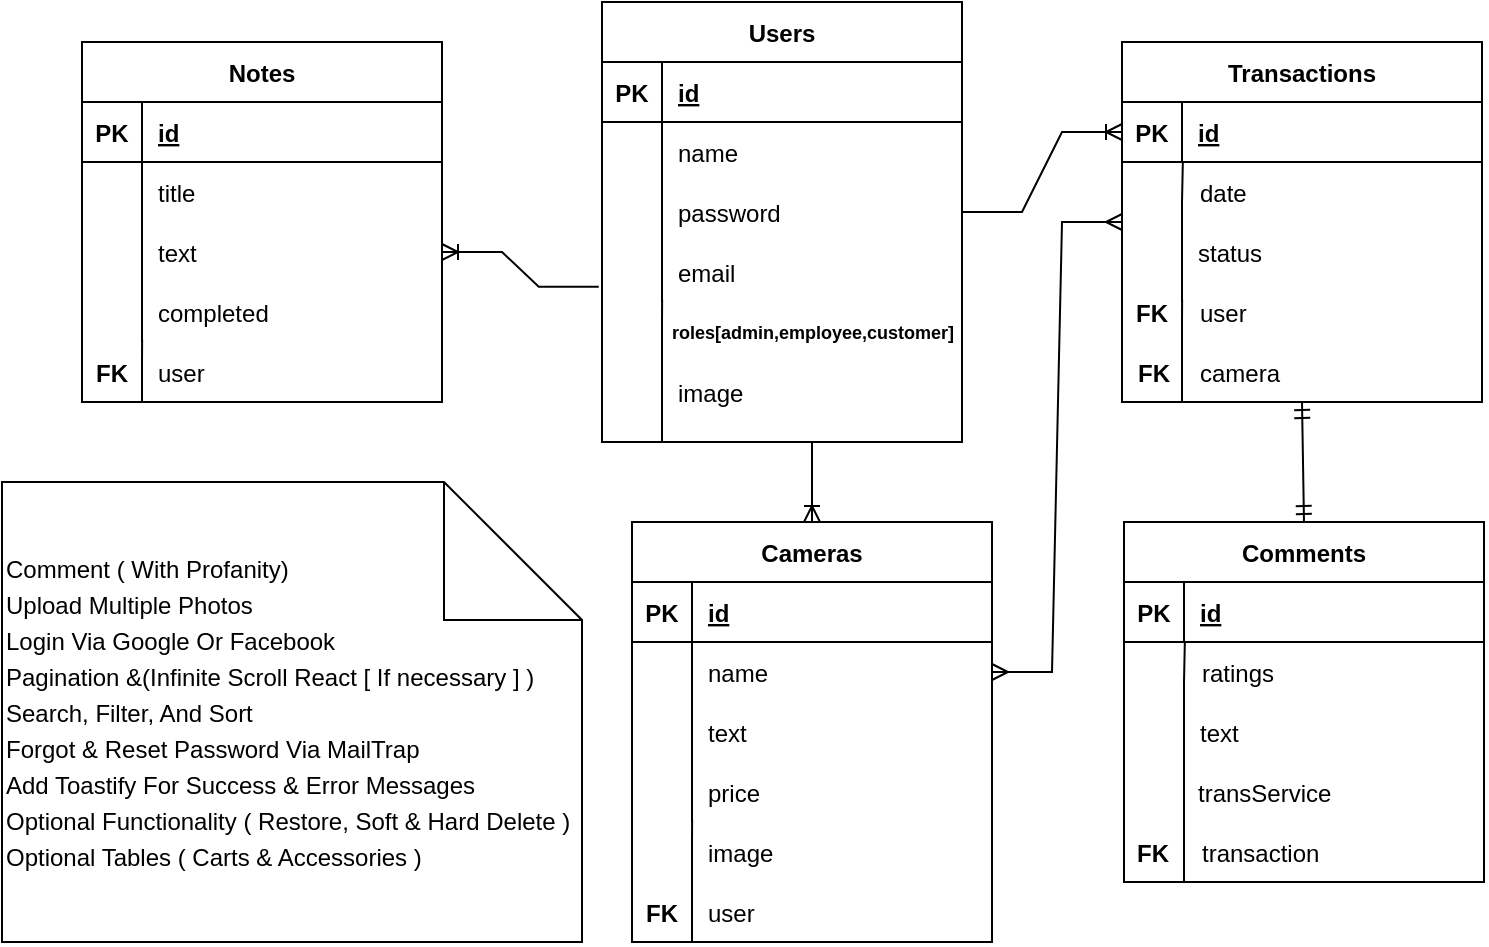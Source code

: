 <mxfile version="21.2.1" type="github">
  <diagram id="rnDesP9-kiOVIk-wL_8O" name="Page-1">
    <mxGraphModel dx="1050" dy="541" grid="1" gridSize="10" guides="1" tooltips="1" connect="1" arrows="1" fold="1" page="1" pageScale="1" pageWidth="850" pageHeight="1100" math="0" shadow="0">
      <root>
        <mxCell id="0" />
        <mxCell id="1" parent="0" />
        <mxCell id="3eqNPOFg3Ozrto4ueRBY-7" value="Users" style="shape=table;startSize=30;container=1;collapsible=1;childLayout=tableLayout;fixedRows=1;rowLines=0;fontStyle=1;align=center;resizeLast=1;" parent="1" vertex="1">
          <mxGeometry x="740" y="270" width="180" height="220" as="geometry" />
        </mxCell>
        <mxCell id="3eqNPOFg3Ozrto4ueRBY-8" value="" style="shape=tableRow;horizontal=0;startSize=0;swimlaneHead=0;swimlaneBody=0;fillColor=none;collapsible=0;dropTarget=0;points=[[0,0.5],[1,0.5]];portConstraint=eastwest;top=0;left=0;right=0;bottom=1;" parent="3eqNPOFg3Ozrto4ueRBY-7" vertex="1">
          <mxGeometry y="30" width="180" height="30" as="geometry" />
        </mxCell>
        <mxCell id="3eqNPOFg3Ozrto4ueRBY-9" value="PK" style="shape=partialRectangle;connectable=0;fillColor=none;top=0;left=0;bottom=0;right=0;fontStyle=1;overflow=hidden;" parent="3eqNPOFg3Ozrto4ueRBY-8" vertex="1">
          <mxGeometry width="30" height="30" as="geometry">
            <mxRectangle width="30" height="30" as="alternateBounds" />
          </mxGeometry>
        </mxCell>
        <mxCell id="3eqNPOFg3Ozrto4ueRBY-10" value="id" style="shape=partialRectangle;connectable=0;fillColor=none;top=0;left=0;bottom=0;right=0;align=left;spacingLeft=6;fontStyle=5;overflow=hidden;" parent="3eqNPOFg3Ozrto4ueRBY-8" vertex="1">
          <mxGeometry x="30" width="150" height="30" as="geometry">
            <mxRectangle width="150" height="30" as="alternateBounds" />
          </mxGeometry>
        </mxCell>
        <mxCell id="3eqNPOFg3Ozrto4ueRBY-11" value="" style="shape=tableRow;horizontal=0;startSize=0;swimlaneHead=0;swimlaneBody=0;fillColor=none;collapsible=0;dropTarget=0;points=[[0,0.5],[1,0.5]];portConstraint=eastwest;top=0;left=0;right=0;bottom=0;" parent="3eqNPOFg3Ozrto4ueRBY-7" vertex="1">
          <mxGeometry y="60" width="180" height="30" as="geometry" />
        </mxCell>
        <mxCell id="3eqNPOFg3Ozrto4ueRBY-12" value="" style="shape=partialRectangle;connectable=0;fillColor=none;top=0;left=0;bottom=0;right=0;editable=1;overflow=hidden;" parent="3eqNPOFg3Ozrto4ueRBY-11" vertex="1">
          <mxGeometry width="30" height="30" as="geometry">
            <mxRectangle width="30" height="30" as="alternateBounds" />
          </mxGeometry>
        </mxCell>
        <mxCell id="3eqNPOFg3Ozrto4ueRBY-13" value="name" style="shape=partialRectangle;connectable=0;fillColor=none;top=0;left=0;bottom=0;right=0;align=left;spacingLeft=6;overflow=hidden;" parent="3eqNPOFg3Ozrto4ueRBY-11" vertex="1">
          <mxGeometry x="30" width="150" height="30" as="geometry">
            <mxRectangle width="150" height="30" as="alternateBounds" />
          </mxGeometry>
        </mxCell>
        <mxCell id="3eqNPOFg3Ozrto4ueRBY-14" value="" style="shape=tableRow;horizontal=0;startSize=0;swimlaneHead=0;swimlaneBody=0;fillColor=none;collapsible=0;dropTarget=0;points=[[0,0.5],[1,0.5]];portConstraint=eastwest;top=0;left=0;right=0;bottom=0;" parent="3eqNPOFg3Ozrto4ueRBY-7" vertex="1">
          <mxGeometry y="90" width="180" height="30" as="geometry" />
        </mxCell>
        <mxCell id="3eqNPOFg3Ozrto4ueRBY-15" value="" style="shape=partialRectangle;connectable=0;fillColor=none;top=0;left=0;bottom=0;right=0;editable=1;overflow=hidden;" parent="3eqNPOFg3Ozrto4ueRBY-14" vertex="1">
          <mxGeometry width="30" height="30" as="geometry">
            <mxRectangle width="30" height="30" as="alternateBounds" />
          </mxGeometry>
        </mxCell>
        <mxCell id="3eqNPOFg3Ozrto4ueRBY-16" value="password" style="shape=partialRectangle;connectable=0;fillColor=none;top=0;left=0;bottom=0;right=0;align=left;spacingLeft=6;overflow=hidden;" parent="3eqNPOFg3Ozrto4ueRBY-14" vertex="1">
          <mxGeometry x="30" width="150" height="30" as="geometry">
            <mxRectangle width="150" height="30" as="alternateBounds" />
          </mxGeometry>
        </mxCell>
        <mxCell id="3eqNPOFg3Ozrto4ueRBY-17" value="" style="shape=tableRow;horizontal=0;startSize=0;swimlaneHead=0;swimlaneBody=0;fillColor=none;collapsible=0;dropTarget=0;points=[[0,0.5],[1,0.5]];portConstraint=eastwest;top=0;left=0;right=0;bottom=0;" parent="3eqNPOFg3Ozrto4ueRBY-7" vertex="1">
          <mxGeometry y="120" width="180" height="30" as="geometry" />
        </mxCell>
        <mxCell id="3eqNPOFg3Ozrto4ueRBY-18" value="" style="shape=partialRectangle;connectable=0;fillColor=none;top=0;left=0;bottom=0;right=0;editable=1;overflow=hidden;" parent="3eqNPOFg3Ozrto4ueRBY-17" vertex="1">
          <mxGeometry width="30" height="30" as="geometry">
            <mxRectangle width="30" height="30" as="alternateBounds" />
          </mxGeometry>
        </mxCell>
        <mxCell id="3eqNPOFg3Ozrto4ueRBY-19" value="email" style="shape=partialRectangle;connectable=0;fillColor=none;top=0;left=0;bottom=0;right=0;align=left;spacingLeft=6;overflow=hidden;" parent="3eqNPOFg3Ozrto4ueRBY-17" vertex="1">
          <mxGeometry x="30" width="150" height="30" as="geometry">
            <mxRectangle width="150" height="30" as="alternateBounds" />
          </mxGeometry>
        </mxCell>
        <mxCell id="3eqNPOFg3Ozrto4ueRBY-34" value="" style="endArrow=none;html=1;rounded=0;exitX=0.167;exitY=0.96;exitDx=0;exitDy=0;exitPerimeter=0;" parent="1" source="3eqNPOFg3Ozrto4ueRBY-17" edge="1">
          <mxGeometry relative="1" as="geometry">
            <mxPoint x="710" y="450" as="sourcePoint" />
            <mxPoint x="770" y="490" as="targetPoint" />
            <Array as="points">
              <mxPoint x="770" y="430" />
            </Array>
          </mxGeometry>
        </mxCell>
        <mxCell id="3eqNPOFg3Ozrto4ueRBY-98" value="roles[admin,employee,customer]" style="shape=partialRectangle;connectable=0;fillColor=none;top=0;left=0;bottom=0;right=0;align=left;spacingLeft=3;overflow=hidden;fontSize=9;fontStyle=1" parent="1" vertex="1">
          <mxGeometry x="770" y="420" width="150" height="30" as="geometry">
            <mxRectangle width="150" height="30" as="alternateBounds" />
          </mxGeometry>
        </mxCell>
        <mxCell id="3eqNPOFg3Ozrto4ueRBY-128" value="Cameras" style="shape=table;startSize=30;container=1;collapsible=1;childLayout=tableLayout;fixedRows=1;rowLines=0;fontStyle=1;align=center;resizeLast=1;" parent="1" vertex="1">
          <mxGeometry x="755" y="530" width="180" height="210" as="geometry" />
        </mxCell>
        <mxCell id="3eqNPOFg3Ozrto4ueRBY-129" value="" style="shape=tableRow;horizontal=0;startSize=0;swimlaneHead=0;swimlaneBody=0;fillColor=none;collapsible=0;dropTarget=0;points=[[0,0.5],[1,0.5]];portConstraint=eastwest;top=0;left=0;right=0;bottom=1;" parent="3eqNPOFg3Ozrto4ueRBY-128" vertex="1">
          <mxGeometry y="30" width="180" height="30" as="geometry" />
        </mxCell>
        <mxCell id="3eqNPOFg3Ozrto4ueRBY-130" value="PK" style="shape=partialRectangle;connectable=0;fillColor=none;top=0;left=0;bottom=0;right=0;fontStyle=1;overflow=hidden;" parent="3eqNPOFg3Ozrto4ueRBY-129" vertex="1">
          <mxGeometry width="30" height="30" as="geometry">
            <mxRectangle width="30" height="30" as="alternateBounds" />
          </mxGeometry>
        </mxCell>
        <mxCell id="3eqNPOFg3Ozrto4ueRBY-131" value="id" style="shape=partialRectangle;connectable=0;fillColor=none;top=0;left=0;bottom=0;right=0;align=left;spacingLeft=6;fontStyle=5;overflow=hidden;" parent="3eqNPOFg3Ozrto4ueRBY-129" vertex="1">
          <mxGeometry x="30" width="150" height="30" as="geometry">
            <mxRectangle width="150" height="30" as="alternateBounds" />
          </mxGeometry>
        </mxCell>
        <mxCell id="3eqNPOFg3Ozrto4ueRBY-132" value="" style="shape=tableRow;horizontal=0;startSize=0;swimlaneHead=0;swimlaneBody=0;fillColor=none;collapsible=0;dropTarget=0;points=[[0,0.5],[1,0.5]];portConstraint=eastwest;top=0;left=0;right=0;bottom=0;" parent="3eqNPOFg3Ozrto4ueRBY-128" vertex="1">
          <mxGeometry y="60" width="180" height="30" as="geometry" />
        </mxCell>
        <mxCell id="3eqNPOFg3Ozrto4ueRBY-133" value="" style="shape=partialRectangle;connectable=0;fillColor=none;top=0;left=0;bottom=0;right=0;editable=1;overflow=hidden;" parent="3eqNPOFg3Ozrto4ueRBY-132" vertex="1">
          <mxGeometry width="30" height="30" as="geometry">
            <mxRectangle width="30" height="30" as="alternateBounds" />
          </mxGeometry>
        </mxCell>
        <mxCell id="3eqNPOFg3Ozrto4ueRBY-134" value="name" style="shape=partialRectangle;connectable=0;fillColor=none;top=0;left=0;bottom=0;right=0;align=left;spacingLeft=6;overflow=hidden;" parent="3eqNPOFg3Ozrto4ueRBY-132" vertex="1">
          <mxGeometry x="30" width="150" height="30" as="geometry">
            <mxRectangle width="150" height="30" as="alternateBounds" />
          </mxGeometry>
        </mxCell>
        <mxCell id="3eqNPOFg3Ozrto4ueRBY-135" value="" style="shape=tableRow;horizontal=0;startSize=0;swimlaneHead=0;swimlaneBody=0;fillColor=none;collapsible=0;dropTarget=0;points=[[0,0.5],[1,0.5]];portConstraint=eastwest;top=0;left=0;right=0;bottom=0;" parent="3eqNPOFg3Ozrto4ueRBY-128" vertex="1">
          <mxGeometry y="90" width="180" height="30" as="geometry" />
        </mxCell>
        <mxCell id="3eqNPOFg3Ozrto4ueRBY-136" value="" style="shape=partialRectangle;connectable=0;fillColor=none;top=0;left=0;bottom=0;right=0;editable=1;overflow=hidden;" parent="3eqNPOFg3Ozrto4ueRBY-135" vertex="1">
          <mxGeometry width="30" height="30" as="geometry">
            <mxRectangle width="30" height="30" as="alternateBounds" />
          </mxGeometry>
        </mxCell>
        <mxCell id="3eqNPOFg3Ozrto4ueRBY-137" value="text" style="shape=partialRectangle;connectable=0;fillColor=none;top=0;left=0;bottom=0;right=0;align=left;spacingLeft=6;overflow=hidden;" parent="3eqNPOFg3Ozrto4ueRBY-135" vertex="1">
          <mxGeometry x="30" width="150" height="30" as="geometry">
            <mxRectangle width="150" height="30" as="alternateBounds" />
          </mxGeometry>
        </mxCell>
        <mxCell id="3eqNPOFg3Ozrto4ueRBY-138" value="" style="shape=tableRow;horizontal=0;startSize=0;swimlaneHead=0;swimlaneBody=0;fillColor=none;collapsible=0;dropTarget=0;points=[[0,0.5],[1,0.5]];portConstraint=eastwest;top=0;left=0;right=0;bottom=0;" parent="3eqNPOFg3Ozrto4ueRBY-128" vertex="1">
          <mxGeometry y="120" width="180" height="30" as="geometry" />
        </mxCell>
        <mxCell id="3eqNPOFg3Ozrto4ueRBY-139" value="" style="shape=partialRectangle;connectable=0;fillColor=none;top=0;left=0;bottom=0;right=0;editable=1;overflow=hidden;" parent="3eqNPOFg3Ozrto4ueRBY-138" vertex="1">
          <mxGeometry width="30" height="30" as="geometry">
            <mxRectangle width="30" height="30" as="alternateBounds" />
          </mxGeometry>
        </mxCell>
        <mxCell id="3eqNPOFg3Ozrto4ueRBY-140" value="price" style="shape=partialRectangle;connectable=0;fillColor=none;top=0;left=0;bottom=0;right=0;align=left;spacingLeft=6;overflow=hidden;" parent="3eqNPOFg3Ozrto4ueRBY-138" vertex="1">
          <mxGeometry x="30" width="150" height="30" as="geometry">
            <mxRectangle width="150" height="30" as="alternateBounds" />
          </mxGeometry>
        </mxCell>
        <mxCell id="3eqNPOFg3Ozrto4ueRBY-141" value="" style="endArrow=none;html=1;rounded=0;exitX=0.167;exitY=0.96;exitDx=0;exitDy=0;exitPerimeter=0;" parent="1" source="3eqNPOFg3Ozrto4ueRBY-138" edge="1">
          <mxGeometry relative="1" as="geometry">
            <mxPoint x="725" y="710" as="sourcePoint" />
            <mxPoint x="785" y="740" as="targetPoint" />
            <Array as="points">
              <mxPoint x="785" y="690" />
            </Array>
          </mxGeometry>
        </mxCell>
        <mxCell id="3eqNPOFg3Ozrto4ueRBY-142" value="user" style="shape=partialRectangle;connectable=0;fillColor=none;top=0;left=0;bottom=0;right=0;align=left;spacingLeft=6;overflow=hidden;fontStyle=0" parent="1" vertex="1">
          <mxGeometry x="785" y="710" width="150" height="30" as="geometry">
            <mxRectangle width="150" height="30" as="alternateBounds" />
          </mxGeometry>
        </mxCell>
        <mxCell id="3eqNPOFg3Ozrto4ueRBY-206" value="image" style="shape=partialRectangle;connectable=0;fillColor=none;top=0;left=0;bottom=0;right=0;align=left;spacingLeft=6;overflow=hidden;" parent="1" vertex="1">
          <mxGeometry x="785" y="680" width="150" height="30" as="geometry">
            <mxRectangle width="150" height="30" as="alternateBounds" />
          </mxGeometry>
        </mxCell>
        <mxCell id="3eqNPOFg3Ozrto4ueRBY-228" value="Transactions" style="shape=table;startSize=30;container=1;collapsible=1;childLayout=tableLayout;fixedRows=1;rowLines=0;fontStyle=1;align=center;resizeLast=1;" parent="1" vertex="1">
          <mxGeometry x="1000" y="290" width="180" height="180" as="geometry" />
        </mxCell>
        <mxCell id="3eqNPOFg3Ozrto4ueRBY-229" value="" style="shape=tableRow;horizontal=0;startSize=0;swimlaneHead=0;swimlaneBody=0;fillColor=none;collapsible=0;dropTarget=0;points=[[0,0.5],[1,0.5]];portConstraint=eastwest;top=0;left=0;right=0;bottom=1;" parent="3eqNPOFg3Ozrto4ueRBY-228" vertex="1">
          <mxGeometry y="30" width="180" height="30" as="geometry" />
        </mxCell>
        <mxCell id="3eqNPOFg3Ozrto4ueRBY-230" value="PK" style="shape=partialRectangle;connectable=0;fillColor=none;top=0;left=0;bottom=0;right=0;fontStyle=1;overflow=hidden;" parent="3eqNPOFg3Ozrto4ueRBY-229" vertex="1">
          <mxGeometry width="30" height="30" as="geometry">
            <mxRectangle width="30" height="30" as="alternateBounds" />
          </mxGeometry>
        </mxCell>
        <mxCell id="3eqNPOFg3Ozrto4ueRBY-231" value="id" style="shape=partialRectangle;connectable=0;fillColor=none;top=0;left=0;bottom=0;right=0;align=left;spacingLeft=6;fontStyle=5;overflow=hidden;" parent="3eqNPOFg3Ozrto4ueRBY-229" vertex="1">
          <mxGeometry x="30" width="150" height="30" as="geometry">
            <mxRectangle width="150" height="30" as="alternateBounds" />
          </mxGeometry>
        </mxCell>
        <mxCell id="3eqNPOFg3Ozrto4ueRBY-233" value="date" style="shape=partialRectangle;connectable=0;fillColor=none;top=0;left=0;bottom=0;right=0;align=left;spacingLeft=6;fontStyle=0;overflow=hidden;" parent="1" vertex="1">
          <mxGeometry x="1031" y="350" width="150" height="30" as="geometry">
            <mxRectangle width="150" height="30" as="alternateBounds" />
          </mxGeometry>
        </mxCell>
        <mxCell id="3eqNPOFg3Ozrto4ueRBY-234" value="" style="endArrow=none;html=1;rounded=0;exitX=0.169;exitY=1.002;exitDx=0;exitDy=0;exitPerimeter=0;" parent="1" source="3eqNPOFg3Ozrto4ueRBY-229" edge="1">
          <mxGeometry relative="1" as="geometry">
            <mxPoint x="1035" y="359" as="sourcePoint" />
            <mxPoint x="1030" y="420" as="targetPoint" />
            <Array as="points">
              <mxPoint x="1030" y="370" />
            </Array>
          </mxGeometry>
        </mxCell>
        <mxCell id="3eqNPOFg3Ozrto4ueRBY-236" value="status" style="shape=partialRectangle;connectable=0;fillColor=none;top=0;left=0;bottom=0;right=0;align=left;spacingLeft=6;fontStyle=0;overflow=hidden;" parent="1" vertex="1">
          <mxGeometry x="1030" y="380" width="150" height="30" as="geometry">
            <mxRectangle width="150" height="30" as="alternateBounds" />
          </mxGeometry>
        </mxCell>
        <mxCell id="3eqNPOFg3Ozrto4ueRBY-237" value="FK" style="shape=partialRectangle;connectable=0;fillColor=none;top=0;left=0;bottom=0;right=0;fontStyle=1;overflow=hidden;" parent="1" vertex="1">
          <mxGeometry x="755" y="710" width="30" height="30" as="geometry">
            <mxRectangle width="30" height="30" as="alternateBounds" />
          </mxGeometry>
        </mxCell>
        <mxCell id="3eqNPOFg3Ozrto4ueRBY-238" value="" style="endArrow=none;html=1;rounded=0;exitX=0.167;exitY=0.96;exitDx=0;exitDy=0;exitPerimeter=0;" parent="1" edge="1">
          <mxGeometry relative="1" as="geometry">
            <mxPoint x="1030.06" y="418.8" as="sourcePoint" />
            <mxPoint x="1030" y="470" as="targetPoint" />
            <Array as="points">
              <mxPoint x="1030" y="430" />
            </Array>
          </mxGeometry>
        </mxCell>
        <mxCell id="3eqNPOFg3Ozrto4ueRBY-239" value="user" style="shape=partialRectangle;connectable=0;fillColor=none;top=0;left=0;bottom=0;right=0;align=left;spacingLeft=6;fontStyle=0;overflow=hidden;" parent="1" vertex="1">
          <mxGeometry x="1031" y="410" width="150" height="30" as="geometry">
            <mxRectangle width="150" height="30" as="alternateBounds" />
          </mxGeometry>
        </mxCell>
        <mxCell id="3eqNPOFg3Ozrto4ueRBY-240" value="FK" style="shape=partialRectangle;connectable=0;fillColor=none;top=0;left=0;bottom=0;right=0;fontStyle=1;overflow=hidden;" parent="1" vertex="1">
          <mxGeometry x="1000" y="410" width="30" height="30" as="geometry">
            <mxRectangle width="30" height="30" as="alternateBounds" />
          </mxGeometry>
        </mxCell>
        <mxCell id="3eqNPOFg3Ozrto4ueRBY-241" value="" style="edgeStyle=entityRelationEdgeStyle;fontSize=12;html=1;endArrow=ERoneToMany;rounded=0;" parent="1" source="3eqNPOFg3Ozrto4ueRBY-14" target="3eqNPOFg3Ozrto4ueRBY-229" edge="1">
          <mxGeometry width="100" height="100" relative="1" as="geometry">
            <mxPoint x="1185" y="375" as="sourcePoint" />
            <mxPoint x="1010" y="510" as="targetPoint" />
          </mxGeometry>
        </mxCell>
        <mxCell id="3eqNPOFg3Ozrto4ueRBY-256" value="" style="edgeStyle=entityRelationEdgeStyle;fontSize=12;html=1;endArrow=ERmany;startArrow=ERmany;rounded=0;entryX=0;entryY=0.5;entryDx=0;entryDy=0;" parent="1" source="3eqNPOFg3Ozrto4ueRBY-132" target="3eqNPOFg3Ozrto4ueRBY-228" edge="1">
          <mxGeometry width="100" height="100" relative="1" as="geometry">
            <mxPoint x="1175" y="550" as="sourcePoint" />
            <mxPoint x="1215" y="550" as="targetPoint" />
          </mxGeometry>
        </mxCell>
        <mxCell id="3eqNPOFg3Ozrto4ueRBY-260" value="image" style="shape=partialRectangle;connectable=0;fillColor=none;top=0;left=0;bottom=0;right=0;align=left;spacingLeft=6;overflow=hidden;" parent="1" vertex="1">
          <mxGeometry x="770" y="450" width="150" height="30" as="geometry">
            <mxRectangle width="150" height="30" as="alternateBounds" />
          </mxGeometry>
        </mxCell>
        <mxCell id="R3rkQFtVbT1nYSnnxUpl-1" value="camera" style="shape=partialRectangle;connectable=0;fillColor=none;top=0;left=0;bottom=0;right=0;align=left;spacingLeft=6;fontStyle=0;overflow=hidden;" parent="1" vertex="1">
          <mxGeometry x="1031" y="440" width="150" height="30" as="geometry">
            <mxRectangle width="150" height="30" as="alternateBounds" />
          </mxGeometry>
        </mxCell>
        <mxCell id="R3rkQFtVbT1nYSnnxUpl-2" value="FK" style="shape=partialRectangle;connectable=0;fillColor=none;top=0;left=0;bottom=0;right=0;fontStyle=1;overflow=hidden;" parent="1" vertex="1">
          <mxGeometry x="1001" y="440" width="30" height="30" as="geometry">
            <mxRectangle width="30" height="30" as="alternateBounds" />
          </mxGeometry>
        </mxCell>
        <mxCell id="R3rkQFtVbT1nYSnnxUpl-3" value="Notes" style="shape=table;startSize=30;container=1;collapsible=1;childLayout=tableLayout;fixedRows=1;rowLines=0;fontStyle=1;align=center;resizeLast=1;" parent="1" vertex="1">
          <mxGeometry x="480" y="290" width="180" height="180" as="geometry" />
        </mxCell>
        <mxCell id="R3rkQFtVbT1nYSnnxUpl-4" value="" style="shape=tableRow;horizontal=0;startSize=0;swimlaneHead=0;swimlaneBody=0;fillColor=none;collapsible=0;dropTarget=0;points=[[0,0.5],[1,0.5]];portConstraint=eastwest;top=0;left=0;right=0;bottom=1;" parent="R3rkQFtVbT1nYSnnxUpl-3" vertex="1">
          <mxGeometry y="30" width="180" height="30" as="geometry" />
        </mxCell>
        <mxCell id="R3rkQFtVbT1nYSnnxUpl-5" value="PK" style="shape=partialRectangle;connectable=0;fillColor=none;top=0;left=0;bottom=0;right=0;fontStyle=1;overflow=hidden;" parent="R3rkQFtVbT1nYSnnxUpl-4" vertex="1">
          <mxGeometry width="30" height="30" as="geometry">
            <mxRectangle width="30" height="30" as="alternateBounds" />
          </mxGeometry>
        </mxCell>
        <mxCell id="R3rkQFtVbT1nYSnnxUpl-6" value="id" style="shape=partialRectangle;connectable=0;fillColor=none;top=0;left=0;bottom=0;right=0;align=left;spacingLeft=6;fontStyle=5;overflow=hidden;" parent="R3rkQFtVbT1nYSnnxUpl-4" vertex="1">
          <mxGeometry x="30" width="150" height="30" as="geometry">
            <mxRectangle width="150" height="30" as="alternateBounds" />
          </mxGeometry>
        </mxCell>
        <mxCell id="R3rkQFtVbT1nYSnnxUpl-7" value="" style="shape=tableRow;horizontal=0;startSize=0;swimlaneHead=0;swimlaneBody=0;fillColor=none;collapsible=0;dropTarget=0;points=[[0,0.5],[1,0.5]];portConstraint=eastwest;top=0;left=0;right=0;bottom=0;" parent="R3rkQFtVbT1nYSnnxUpl-3" vertex="1">
          <mxGeometry y="60" width="180" height="30" as="geometry" />
        </mxCell>
        <mxCell id="R3rkQFtVbT1nYSnnxUpl-8" value="" style="shape=partialRectangle;connectable=0;fillColor=none;top=0;left=0;bottom=0;right=0;editable=1;overflow=hidden;" parent="R3rkQFtVbT1nYSnnxUpl-7" vertex="1">
          <mxGeometry width="30" height="30" as="geometry">
            <mxRectangle width="30" height="30" as="alternateBounds" />
          </mxGeometry>
        </mxCell>
        <mxCell id="R3rkQFtVbT1nYSnnxUpl-9" value="title" style="shape=partialRectangle;connectable=0;fillColor=none;top=0;left=0;bottom=0;right=0;align=left;spacingLeft=6;overflow=hidden;" parent="R3rkQFtVbT1nYSnnxUpl-7" vertex="1">
          <mxGeometry x="30" width="150" height="30" as="geometry">
            <mxRectangle width="150" height="30" as="alternateBounds" />
          </mxGeometry>
        </mxCell>
        <mxCell id="R3rkQFtVbT1nYSnnxUpl-10" value="" style="shape=tableRow;horizontal=0;startSize=0;swimlaneHead=0;swimlaneBody=0;fillColor=none;collapsible=0;dropTarget=0;points=[[0,0.5],[1,0.5]];portConstraint=eastwest;top=0;left=0;right=0;bottom=0;" parent="R3rkQFtVbT1nYSnnxUpl-3" vertex="1">
          <mxGeometry y="90" width="180" height="30" as="geometry" />
        </mxCell>
        <mxCell id="R3rkQFtVbT1nYSnnxUpl-11" value="" style="shape=partialRectangle;connectable=0;fillColor=none;top=0;left=0;bottom=0;right=0;editable=1;overflow=hidden;" parent="R3rkQFtVbT1nYSnnxUpl-10" vertex="1">
          <mxGeometry width="30" height="30" as="geometry">
            <mxRectangle width="30" height="30" as="alternateBounds" />
          </mxGeometry>
        </mxCell>
        <mxCell id="R3rkQFtVbT1nYSnnxUpl-12" value="text" style="shape=partialRectangle;connectable=0;fillColor=none;top=0;left=0;bottom=0;right=0;align=left;spacingLeft=6;overflow=hidden;" parent="R3rkQFtVbT1nYSnnxUpl-10" vertex="1">
          <mxGeometry x="30" width="150" height="30" as="geometry">
            <mxRectangle width="150" height="30" as="alternateBounds" />
          </mxGeometry>
        </mxCell>
        <mxCell id="R3rkQFtVbT1nYSnnxUpl-13" value="" style="shape=tableRow;horizontal=0;startSize=0;swimlaneHead=0;swimlaneBody=0;fillColor=none;collapsible=0;dropTarget=0;points=[[0,0.5],[1,0.5]];portConstraint=eastwest;top=0;left=0;right=0;bottom=0;" parent="R3rkQFtVbT1nYSnnxUpl-3" vertex="1">
          <mxGeometry y="120" width="180" height="30" as="geometry" />
        </mxCell>
        <mxCell id="R3rkQFtVbT1nYSnnxUpl-14" value="" style="shape=partialRectangle;connectable=0;fillColor=none;top=0;left=0;bottom=0;right=0;editable=1;overflow=hidden;" parent="R3rkQFtVbT1nYSnnxUpl-13" vertex="1">
          <mxGeometry width="30" height="30" as="geometry">
            <mxRectangle width="30" height="30" as="alternateBounds" />
          </mxGeometry>
        </mxCell>
        <mxCell id="R3rkQFtVbT1nYSnnxUpl-15" value="completed" style="shape=partialRectangle;connectable=0;fillColor=none;top=0;left=0;bottom=0;right=0;align=left;spacingLeft=6;overflow=hidden;" parent="R3rkQFtVbT1nYSnnxUpl-13" vertex="1">
          <mxGeometry x="30" width="150" height="30" as="geometry">
            <mxRectangle width="150" height="30" as="alternateBounds" />
          </mxGeometry>
        </mxCell>
        <mxCell id="R3rkQFtVbT1nYSnnxUpl-16" value="" style="endArrow=none;html=1;rounded=0;exitX=0.167;exitY=0.96;exitDx=0;exitDy=0;exitPerimeter=0;" parent="1" source="R3rkQFtVbT1nYSnnxUpl-13" edge="1">
          <mxGeometry relative="1" as="geometry">
            <mxPoint x="450" y="470" as="sourcePoint" />
            <mxPoint x="510" y="470" as="targetPoint" />
            <Array as="points">
              <mxPoint x="510" y="450" />
            </Array>
          </mxGeometry>
        </mxCell>
        <mxCell id="R3rkQFtVbT1nYSnnxUpl-17" value="user" style="shape=partialRectangle;connectable=0;fillColor=none;top=0;left=0;bottom=0;right=0;align=left;spacingLeft=6;overflow=hidden;" parent="1" vertex="1">
          <mxGeometry x="510" y="440" width="150" height="30" as="geometry">
            <mxRectangle width="150" height="30" as="alternateBounds" />
          </mxGeometry>
        </mxCell>
        <mxCell id="R3rkQFtVbT1nYSnnxUpl-19" value="" style="fontSize=12;html=1;endArrow=ERoneToMany;rounded=0;entryX=0.5;entryY=0;entryDx=0;entryDy=0;" parent="1" target="3eqNPOFg3Ozrto4ueRBY-128" edge="1">
          <mxGeometry width="100" height="100" relative="1" as="geometry">
            <mxPoint x="845" y="490" as="sourcePoint" />
            <mxPoint x="730" y="570" as="targetPoint" />
          </mxGeometry>
        </mxCell>
        <mxCell id="R3rkQFtVbT1nYSnnxUpl-22" value="FK" style="shape=partialRectangle;connectable=0;fillColor=none;top=0;left=0;bottom=0;right=0;fontStyle=1;overflow=hidden;" parent="1" vertex="1">
          <mxGeometry x="480" y="440" width="30" height="30" as="geometry">
            <mxRectangle width="30" height="30" as="alternateBounds" />
          </mxGeometry>
        </mxCell>
        <mxCell id="R3rkQFtVbT1nYSnnxUpl-23" value="" style="fontSize=12;html=1;endArrow=ERoneToMany;rounded=0;exitX=-0.009;exitY=0.744;exitDx=0;exitDy=0;entryX=1;entryY=0.5;entryDx=0;entryDy=0;exitPerimeter=0;edgeStyle=entityRelationEdgeStyle;" parent="1" source="3eqNPOFg3Ozrto4ueRBY-17" target="R3rkQFtVbT1nYSnnxUpl-10" edge="1">
          <mxGeometry width="100" height="100" relative="1" as="geometry">
            <mxPoint x="840" y="500" as="sourcePoint" />
            <mxPoint x="840" y="540" as="targetPoint" />
          </mxGeometry>
        </mxCell>
        <mxCell id="R3rkQFtVbT1nYSnnxUpl-24" value="Comments" style="shape=table;startSize=30;container=1;collapsible=1;childLayout=tableLayout;fixedRows=1;rowLines=0;fontStyle=1;align=center;resizeLast=1;" parent="1" vertex="1">
          <mxGeometry x="1001" y="530" width="180" height="180" as="geometry" />
        </mxCell>
        <mxCell id="R3rkQFtVbT1nYSnnxUpl-25" value="" style="shape=tableRow;horizontal=0;startSize=0;swimlaneHead=0;swimlaneBody=0;fillColor=none;collapsible=0;dropTarget=0;points=[[0,0.5],[1,0.5]];portConstraint=eastwest;top=0;left=0;right=0;bottom=1;" parent="R3rkQFtVbT1nYSnnxUpl-24" vertex="1">
          <mxGeometry y="30" width="180" height="30" as="geometry" />
        </mxCell>
        <mxCell id="R3rkQFtVbT1nYSnnxUpl-26" value="PK" style="shape=partialRectangle;connectable=0;fillColor=none;top=0;left=0;bottom=0;right=0;fontStyle=1;overflow=hidden;" parent="R3rkQFtVbT1nYSnnxUpl-25" vertex="1">
          <mxGeometry width="30" height="30" as="geometry">
            <mxRectangle width="30" height="30" as="alternateBounds" />
          </mxGeometry>
        </mxCell>
        <mxCell id="R3rkQFtVbT1nYSnnxUpl-27" value="id" style="shape=partialRectangle;connectable=0;fillColor=none;top=0;left=0;bottom=0;right=0;align=left;spacingLeft=6;fontStyle=5;overflow=hidden;" parent="R3rkQFtVbT1nYSnnxUpl-25" vertex="1">
          <mxGeometry x="30" width="150" height="30" as="geometry">
            <mxRectangle width="150" height="30" as="alternateBounds" />
          </mxGeometry>
        </mxCell>
        <mxCell id="R3rkQFtVbT1nYSnnxUpl-28" value="ratings" style="shape=partialRectangle;connectable=0;fillColor=none;top=0;left=0;bottom=0;right=0;align=left;spacingLeft=6;fontStyle=0;overflow=hidden;" parent="1" vertex="1">
          <mxGeometry x="1032" y="590" width="150" height="30" as="geometry">
            <mxRectangle width="150" height="30" as="alternateBounds" />
          </mxGeometry>
        </mxCell>
        <mxCell id="R3rkQFtVbT1nYSnnxUpl-29" value="" style="endArrow=none;html=1;rounded=0;exitX=0.169;exitY=1.002;exitDx=0;exitDy=0;exitPerimeter=0;" parent="1" source="R3rkQFtVbT1nYSnnxUpl-25" edge="1">
          <mxGeometry relative="1" as="geometry">
            <mxPoint x="1036" y="599" as="sourcePoint" />
            <mxPoint x="1031" y="660" as="targetPoint" />
            <Array as="points">
              <mxPoint x="1031" y="610" />
            </Array>
          </mxGeometry>
        </mxCell>
        <mxCell id="R3rkQFtVbT1nYSnnxUpl-30" value="text" style="shape=partialRectangle;connectable=0;fillColor=none;top=0;left=0;bottom=0;right=0;align=left;spacingLeft=6;fontStyle=0;overflow=hidden;" parent="1" vertex="1">
          <mxGeometry x="1031" y="620" width="150" height="30" as="geometry">
            <mxRectangle width="150" height="30" as="alternateBounds" />
          </mxGeometry>
        </mxCell>
        <mxCell id="R3rkQFtVbT1nYSnnxUpl-31" value="" style="endArrow=none;html=1;rounded=0;" parent="1" edge="1">
          <mxGeometry relative="1" as="geometry">
            <mxPoint x="1031" y="660" as="sourcePoint" />
            <mxPoint x="1031" y="710" as="targetPoint" />
            <Array as="points">
              <mxPoint x="1031" y="670" />
            </Array>
          </mxGeometry>
        </mxCell>
        <mxCell id="R3rkQFtVbT1nYSnnxUpl-32" value="transaction" style="shape=partialRectangle;connectable=0;fillColor=none;top=0;left=0;bottom=0;right=0;align=left;spacingLeft=6;fontStyle=0;overflow=hidden;" parent="1" vertex="1">
          <mxGeometry x="1032" y="680" width="150" height="30" as="geometry">
            <mxRectangle width="150" height="30" as="alternateBounds" />
          </mxGeometry>
        </mxCell>
        <mxCell id="R3rkQFtVbT1nYSnnxUpl-33" value="FK" style="shape=partialRectangle;connectable=0;fillColor=none;top=0;left=0;bottom=0;right=0;fontStyle=1;overflow=hidden;" parent="1" vertex="1">
          <mxGeometry x="1001" y="680" width="29" height="30" as="geometry">
            <mxRectangle width="30" height="30" as="alternateBounds" />
          </mxGeometry>
        </mxCell>
        <mxCell id="R3rkQFtVbT1nYSnnxUpl-36" value="" style="fontSize=12;html=1;endArrow=ERmandOne;startArrow=ERmandOne;rounded=0;exitX=0.5;exitY=0;exitDx=0;exitDy=0;" parent="1" source="R3rkQFtVbT1nYSnnxUpl-24" edge="1">
          <mxGeometry width="100" height="100" relative="1" as="geometry">
            <mxPoint x="880" y="580" as="sourcePoint" />
            <mxPoint x="1090" y="470" as="targetPoint" />
          </mxGeometry>
        </mxCell>
        <mxCell id="R3rkQFtVbT1nYSnnxUpl-38" value="&lt;div style=&quot;text-align: justify; line-height: 150%;&quot;&gt;&lt;span style=&quot;background-color: initial;&quot;&gt;&lt;font style=&quot;font-size: 12px;&quot;&gt;Comment ( With Profanity)&lt;/font&gt;&lt;/span&gt;&lt;/div&gt;&lt;div style=&quot;text-align: justify; line-height: 150%;&quot;&gt;&lt;span style=&quot;background-color: initial;&quot;&gt;&lt;font style=&quot;font-size: 12px;&quot;&gt;Upload Multiple Photos&lt;/font&gt;&lt;/span&gt;&lt;/div&gt;&lt;font style=&quot;font-size: 12px;&quot;&gt;&lt;span style=&quot;background-color: initial;&quot;&gt;&lt;div style=&quot;text-align: justify; line-height: 150%;&quot;&gt;&lt;span style=&quot;background-color: initial;&quot;&gt;Login Via Google Or Facebook&lt;/span&gt;&lt;/div&gt;&lt;/span&gt;&lt;span style=&quot;background-color: initial;&quot;&gt;&lt;div style=&quot;text-align: justify; line-height: 150%;&quot;&gt;&lt;span style=&quot;background-color: initial;&quot;&gt;Pagination &amp;amp;(Infinite Scroll React [ If necessary ] )&lt;/span&gt;&lt;/div&gt;&lt;/span&gt;&lt;span style=&quot;background-color: initial;&quot;&gt;&lt;div style=&quot;text-align: justify; line-height: 150%;&quot;&gt;&lt;span style=&quot;background-color: initial;&quot;&gt;Search, Filter, And Sort&lt;/span&gt;&lt;/div&gt;&lt;/span&gt;&lt;span style=&quot;background-color: initial;&quot;&gt;&lt;div style=&quot;text-align: justify; line-height: 150%;&quot;&gt;&lt;span style=&quot;background-color: initial;&quot;&gt;Forgot &amp;amp; Reset Password Via MailTrap&lt;/span&gt;&lt;br&gt;&lt;/div&gt;&lt;/span&gt;&lt;span style=&quot;background-color: initial;&quot;&gt;&lt;div style=&quot;text-align: justify; line-height: 150%;&quot;&gt;&lt;span style=&quot;background-color: initial;&quot;&gt;Add Toastify For Success &amp;amp; Error Messages&lt;/span&gt;&lt;/div&gt;&lt;/span&gt;&lt;span style=&quot;background-color: initial;&quot;&gt;&lt;div style=&quot;text-align: justify; line-height: 150%;&quot;&gt;&lt;span style=&quot;background-color: initial;&quot;&gt;Optional Functionality ( Restore, Soft &amp;amp; Hard Delete )&lt;/span&gt;&lt;/div&gt;&lt;div style=&quot;text-align: justify; line-height: 150%;&quot;&gt;&lt;div style=&quot;border-color: var(--border-color); text-align: justify; line-height: 18px;&quot;&gt;&lt;div&gt;&lt;/div&gt;&lt;span style=&quot;border-color: var(--border-color); background-color: initial;&quot;&gt;Optional Tables ( Carts &amp;amp; Accessories )&lt;/span&gt;&lt;/div&gt;&lt;span style=&quot;border-color: var(--border-color); text-align: left; background-color: initial;&quot;&gt;&lt;/span&gt;&lt;span style=&quot;border-color: var(--border-color); text-align: left; background-color: initial;&quot;&gt;&lt;/span&gt;&lt;/div&gt;&lt;/span&gt;&lt;/font&gt;" style="shape=note;size=69;whiteSpace=wrap;html=1;align=left;" parent="1" vertex="1">
          <mxGeometry x="440" y="510" width="290" height="230" as="geometry" />
        </mxCell>
        <mxCell id="zCvcQ2COCySv8-SrBFWI-1" value="transService" style="shape=partialRectangle;connectable=0;fillColor=none;top=0;left=0;bottom=0;right=0;align=left;spacingLeft=6;fontStyle=0;overflow=hidden;" vertex="1" parent="1">
          <mxGeometry x="1030" y="650" width="150" height="30" as="geometry">
            <mxRectangle width="150" height="30" as="alternateBounds" />
          </mxGeometry>
        </mxCell>
      </root>
    </mxGraphModel>
  </diagram>
</mxfile>
